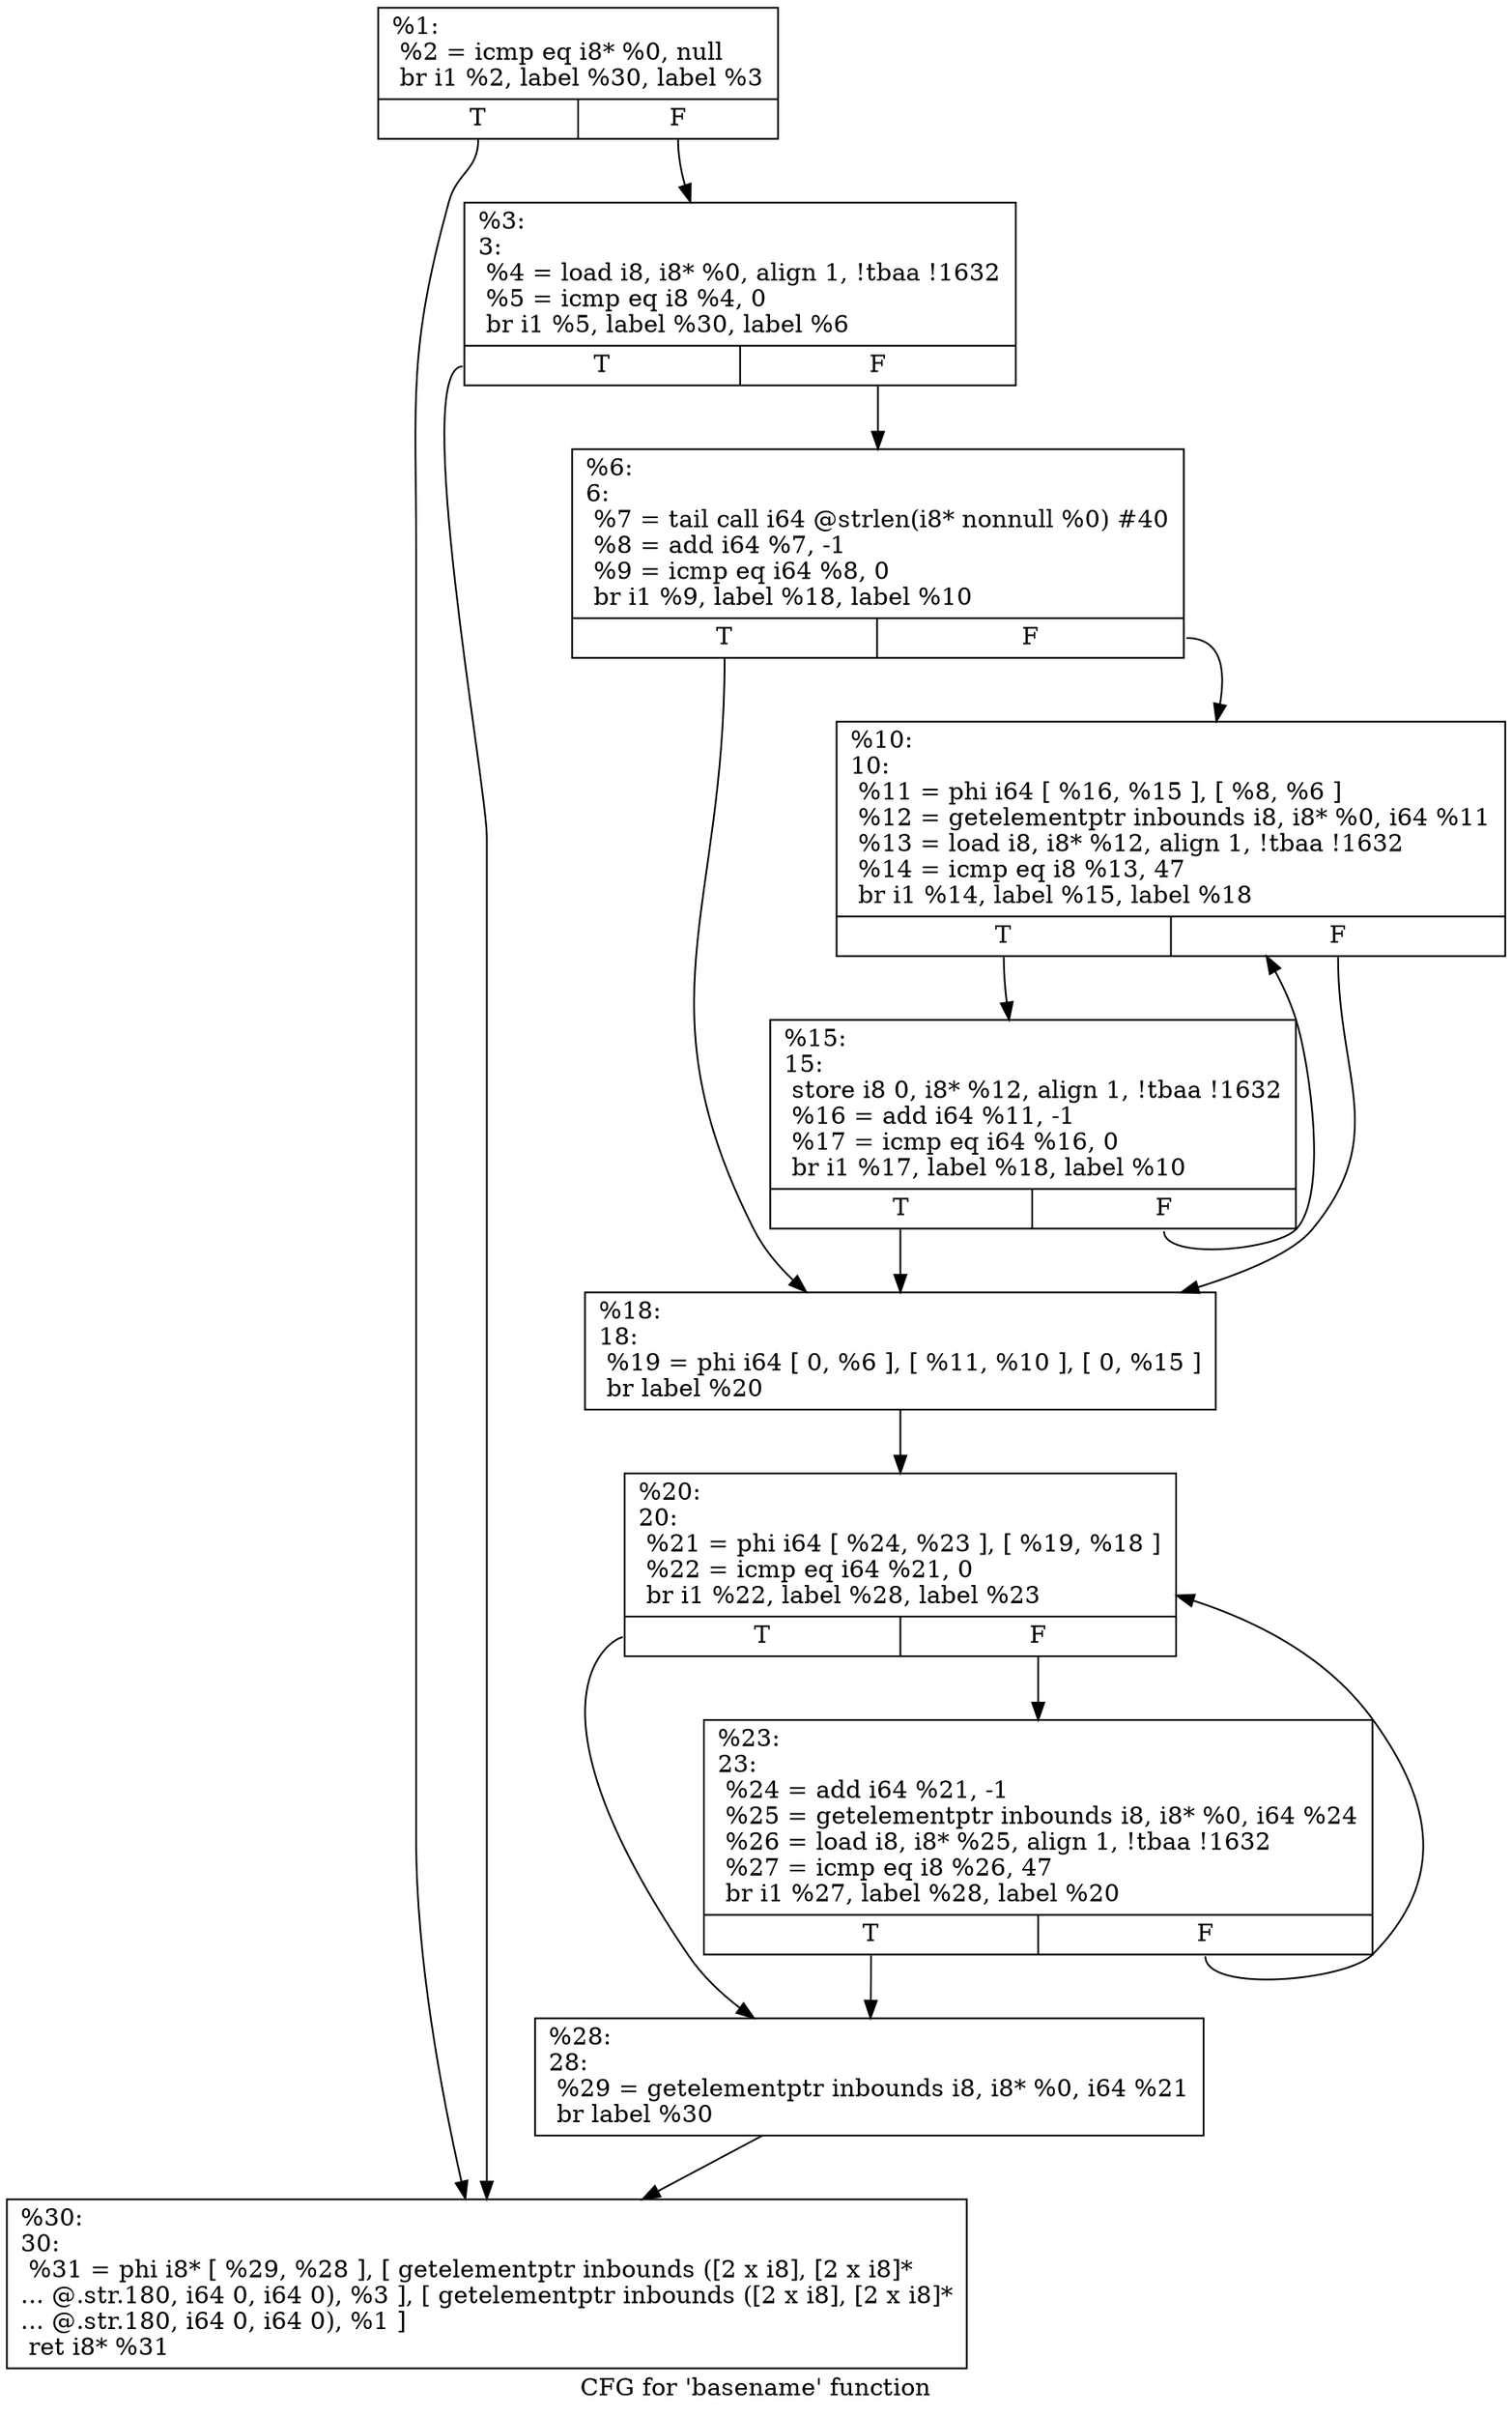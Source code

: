 digraph "CFG for 'basename' function" {
	label="CFG for 'basename' function";

	Node0x1bb1320 [shape=record,label="{%1:\l  %2 = icmp eq i8* %0, null\l  br i1 %2, label %30, label %3\l|{<s0>T|<s1>F}}"];
	Node0x1bb1320:s0 -> Node0x1bb1650;
	Node0x1bb1320:s1 -> Node0x1bb13d0;
	Node0x1bb13d0 [shape=record,label="{%3:\l3:                                                \l  %4 = load i8, i8* %0, align 1, !tbaa !1632\l  %5 = icmp eq i8 %4, 0\l  br i1 %5, label %30, label %6\l|{<s0>T|<s1>F}}"];
	Node0x1bb13d0:s0 -> Node0x1bb1650;
	Node0x1bb13d0:s1 -> Node0x1bb1420;
	Node0x1bb1420 [shape=record,label="{%6:\l6:                                                \l  %7 = tail call i64 @strlen(i8* nonnull %0) #40\l  %8 = add i64 %7, -1\l  %9 = icmp eq i64 %8, 0\l  br i1 %9, label %18, label %10\l|{<s0>T|<s1>F}}"];
	Node0x1bb1420:s0 -> Node0x1bb1510;
	Node0x1bb1420:s1 -> Node0x1bb1470;
	Node0x1bb1470 [shape=record,label="{%10:\l10:                                               \l  %11 = phi i64 [ %16, %15 ], [ %8, %6 ]\l  %12 = getelementptr inbounds i8, i8* %0, i64 %11\l  %13 = load i8, i8* %12, align 1, !tbaa !1632\l  %14 = icmp eq i8 %13, 47\l  br i1 %14, label %15, label %18\l|{<s0>T|<s1>F}}"];
	Node0x1bb1470:s0 -> Node0x1bb14c0;
	Node0x1bb1470:s1 -> Node0x1bb1510;
	Node0x1bb14c0 [shape=record,label="{%15:\l15:                                               \l  store i8 0, i8* %12, align 1, !tbaa !1632\l  %16 = add i64 %11, -1\l  %17 = icmp eq i64 %16, 0\l  br i1 %17, label %18, label %10\l|{<s0>T|<s1>F}}"];
	Node0x1bb14c0:s0 -> Node0x1bb1510;
	Node0x1bb14c0:s1 -> Node0x1bb1470;
	Node0x1bb1510 [shape=record,label="{%18:\l18:                                               \l  %19 = phi i64 [ 0, %6 ], [ %11, %10 ], [ 0, %15 ]\l  br label %20\l}"];
	Node0x1bb1510 -> Node0x1bb1560;
	Node0x1bb1560 [shape=record,label="{%20:\l20:                                               \l  %21 = phi i64 [ %24, %23 ], [ %19, %18 ]\l  %22 = icmp eq i64 %21, 0\l  br i1 %22, label %28, label %23\l|{<s0>T|<s1>F}}"];
	Node0x1bb1560:s0 -> Node0x1bb1600;
	Node0x1bb1560:s1 -> Node0x1bb15b0;
	Node0x1bb15b0 [shape=record,label="{%23:\l23:                                               \l  %24 = add i64 %21, -1\l  %25 = getelementptr inbounds i8, i8* %0, i64 %24\l  %26 = load i8, i8* %25, align 1, !tbaa !1632\l  %27 = icmp eq i8 %26, 47\l  br i1 %27, label %28, label %20\l|{<s0>T|<s1>F}}"];
	Node0x1bb15b0:s0 -> Node0x1bb1600;
	Node0x1bb15b0:s1 -> Node0x1bb1560;
	Node0x1bb1600 [shape=record,label="{%28:\l28:                                               \l  %29 = getelementptr inbounds i8, i8* %0, i64 %21\l  br label %30\l}"];
	Node0x1bb1600 -> Node0x1bb1650;
	Node0x1bb1650 [shape=record,label="{%30:\l30:                                               \l  %31 = phi i8* [ %29, %28 ], [ getelementptr inbounds ([2 x i8], [2 x i8]*\l... @.str.180, i64 0, i64 0), %3 ], [ getelementptr inbounds ([2 x i8], [2 x i8]*\l... @.str.180, i64 0, i64 0), %1 ]\l  ret i8* %31\l}"];
}
